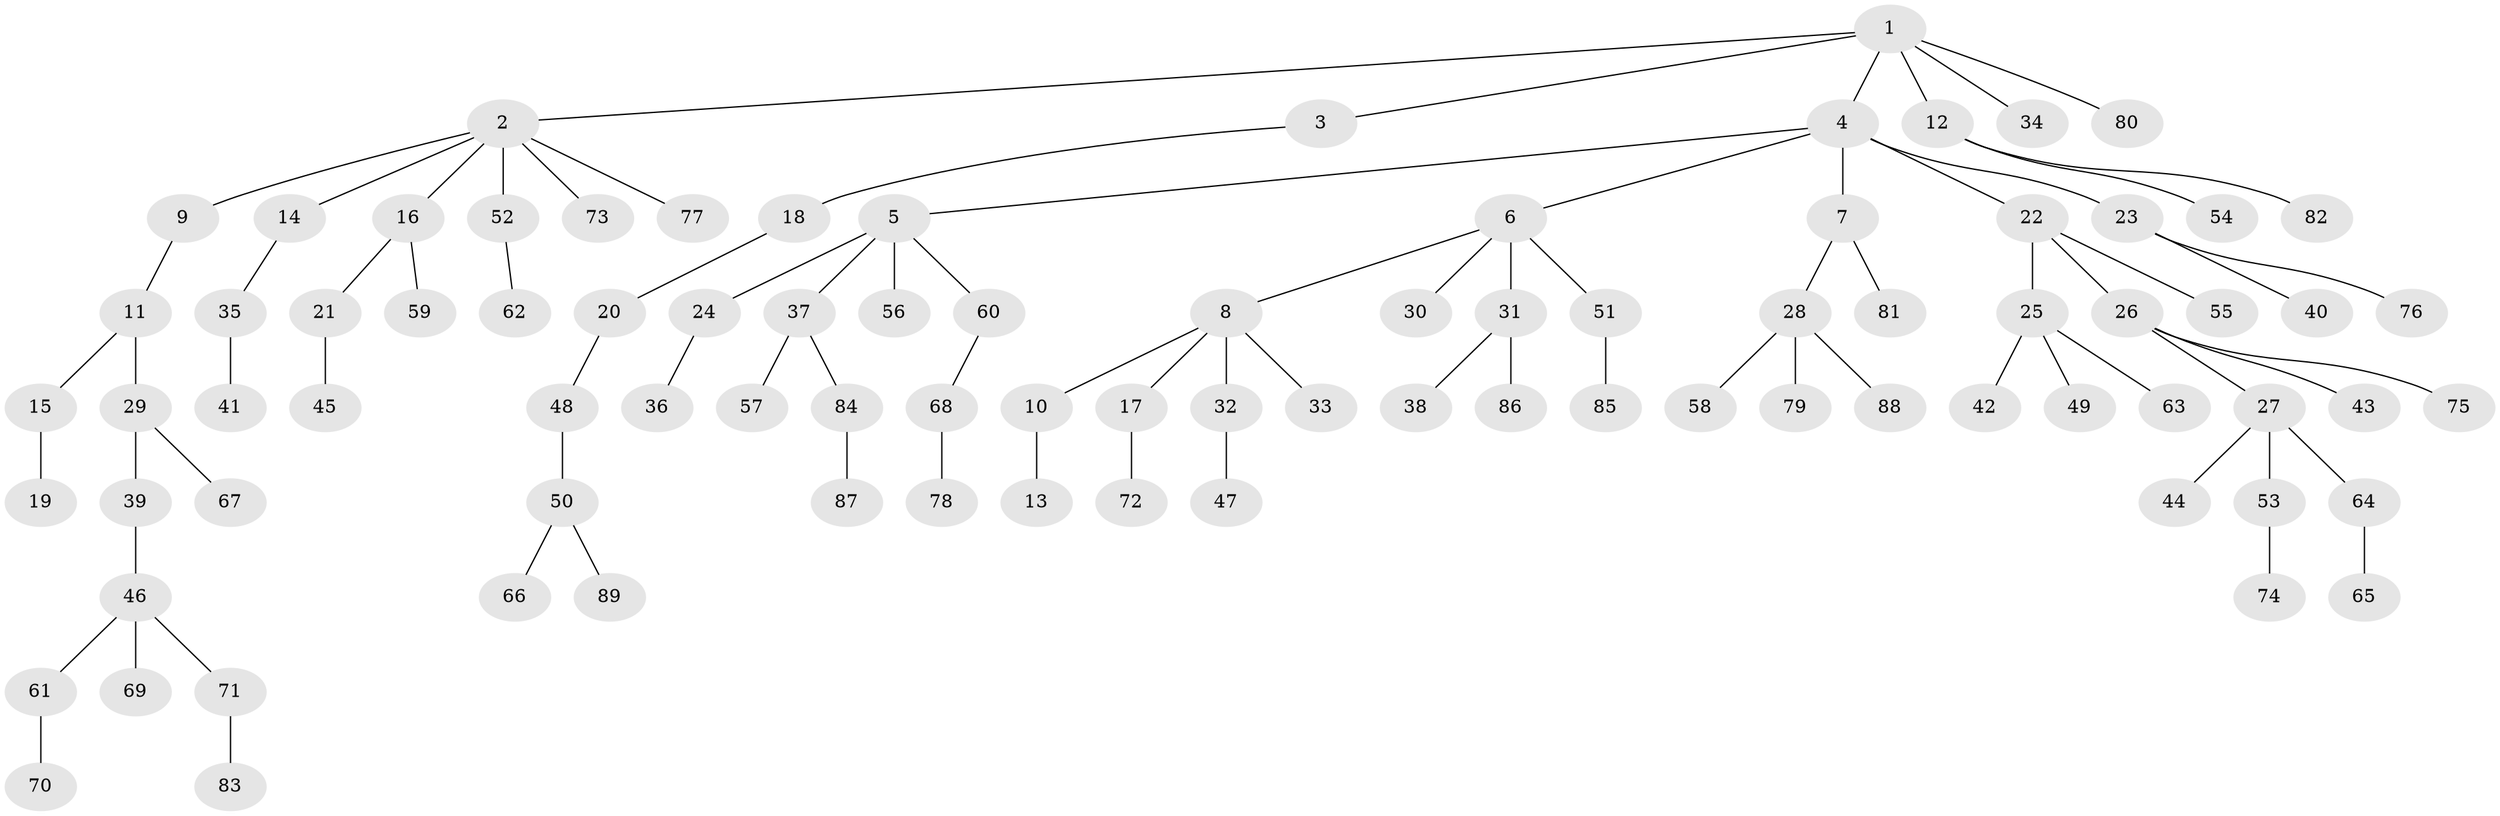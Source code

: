 // coarse degree distribution, {5: 0.03225806451612903, 7: 0.016129032258064516, 2: 0.22580645161290322, 9: 0.016129032258064516, 3: 0.14516129032258066, 4: 0.03225806451612903, 1: 0.532258064516129}
// Generated by graph-tools (version 1.1) at 2025/52/02/27/25 19:52:11]
// undirected, 89 vertices, 88 edges
graph export_dot {
graph [start="1"]
  node [color=gray90,style=filled];
  1;
  2;
  3;
  4;
  5;
  6;
  7;
  8;
  9;
  10;
  11;
  12;
  13;
  14;
  15;
  16;
  17;
  18;
  19;
  20;
  21;
  22;
  23;
  24;
  25;
  26;
  27;
  28;
  29;
  30;
  31;
  32;
  33;
  34;
  35;
  36;
  37;
  38;
  39;
  40;
  41;
  42;
  43;
  44;
  45;
  46;
  47;
  48;
  49;
  50;
  51;
  52;
  53;
  54;
  55;
  56;
  57;
  58;
  59;
  60;
  61;
  62;
  63;
  64;
  65;
  66;
  67;
  68;
  69;
  70;
  71;
  72;
  73;
  74;
  75;
  76;
  77;
  78;
  79;
  80;
  81;
  82;
  83;
  84;
  85;
  86;
  87;
  88;
  89;
  1 -- 2;
  1 -- 3;
  1 -- 4;
  1 -- 12;
  1 -- 34;
  1 -- 80;
  2 -- 9;
  2 -- 14;
  2 -- 16;
  2 -- 52;
  2 -- 73;
  2 -- 77;
  3 -- 18;
  4 -- 5;
  4 -- 6;
  4 -- 7;
  4 -- 22;
  4 -- 23;
  5 -- 24;
  5 -- 37;
  5 -- 56;
  5 -- 60;
  6 -- 8;
  6 -- 30;
  6 -- 31;
  6 -- 51;
  7 -- 28;
  7 -- 81;
  8 -- 10;
  8 -- 17;
  8 -- 32;
  8 -- 33;
  9 -- 11;
  10 -- 13;
  11 -- 15;
  11 -- 29;
  12 -- 54;
  12 -- 82;
  14 -- 35;
  15 -- 19;
  16 -- 21;
  16 -- 59;
  17 -- 72;
  18 -- 20;
  20 -- 48;
  21 -- 45;
  22 -- 25;
  22 -- 26;
  22 -- 55;
  23 -- 40;
  23 -- 76;
  24 -- 36;
  25 -- 42;
  25 -- 49;
  25 -- 63;
  26 -- 27;
  26 -- 43;
  26 -- 75;
  27 -- 44;
  27 -- 53;
  27 -- 64;
  28 -- 58;
  28 -- 79;
  28 -- 88;
  29 -- 39;
  29 -- 67;
  31 -- 38;
  31 -- 86;
  32 -- 47;
  35 -- 41;
  37 -- 57;
  37 -- 84;
  39 -- 46;
  46 -- 61;
  46 -- 69;
  46 -- 71;
  48 -- 50;
  50 -- 66;
  50 -- 89;
  51 -- 85;
  52 -- 62;
  53 -- 74;
  60 -- 68;
  61 -- 70;
  64 -- 65;
  68 -- 78;
  71 -- 83;
  84 -- 87;
}
